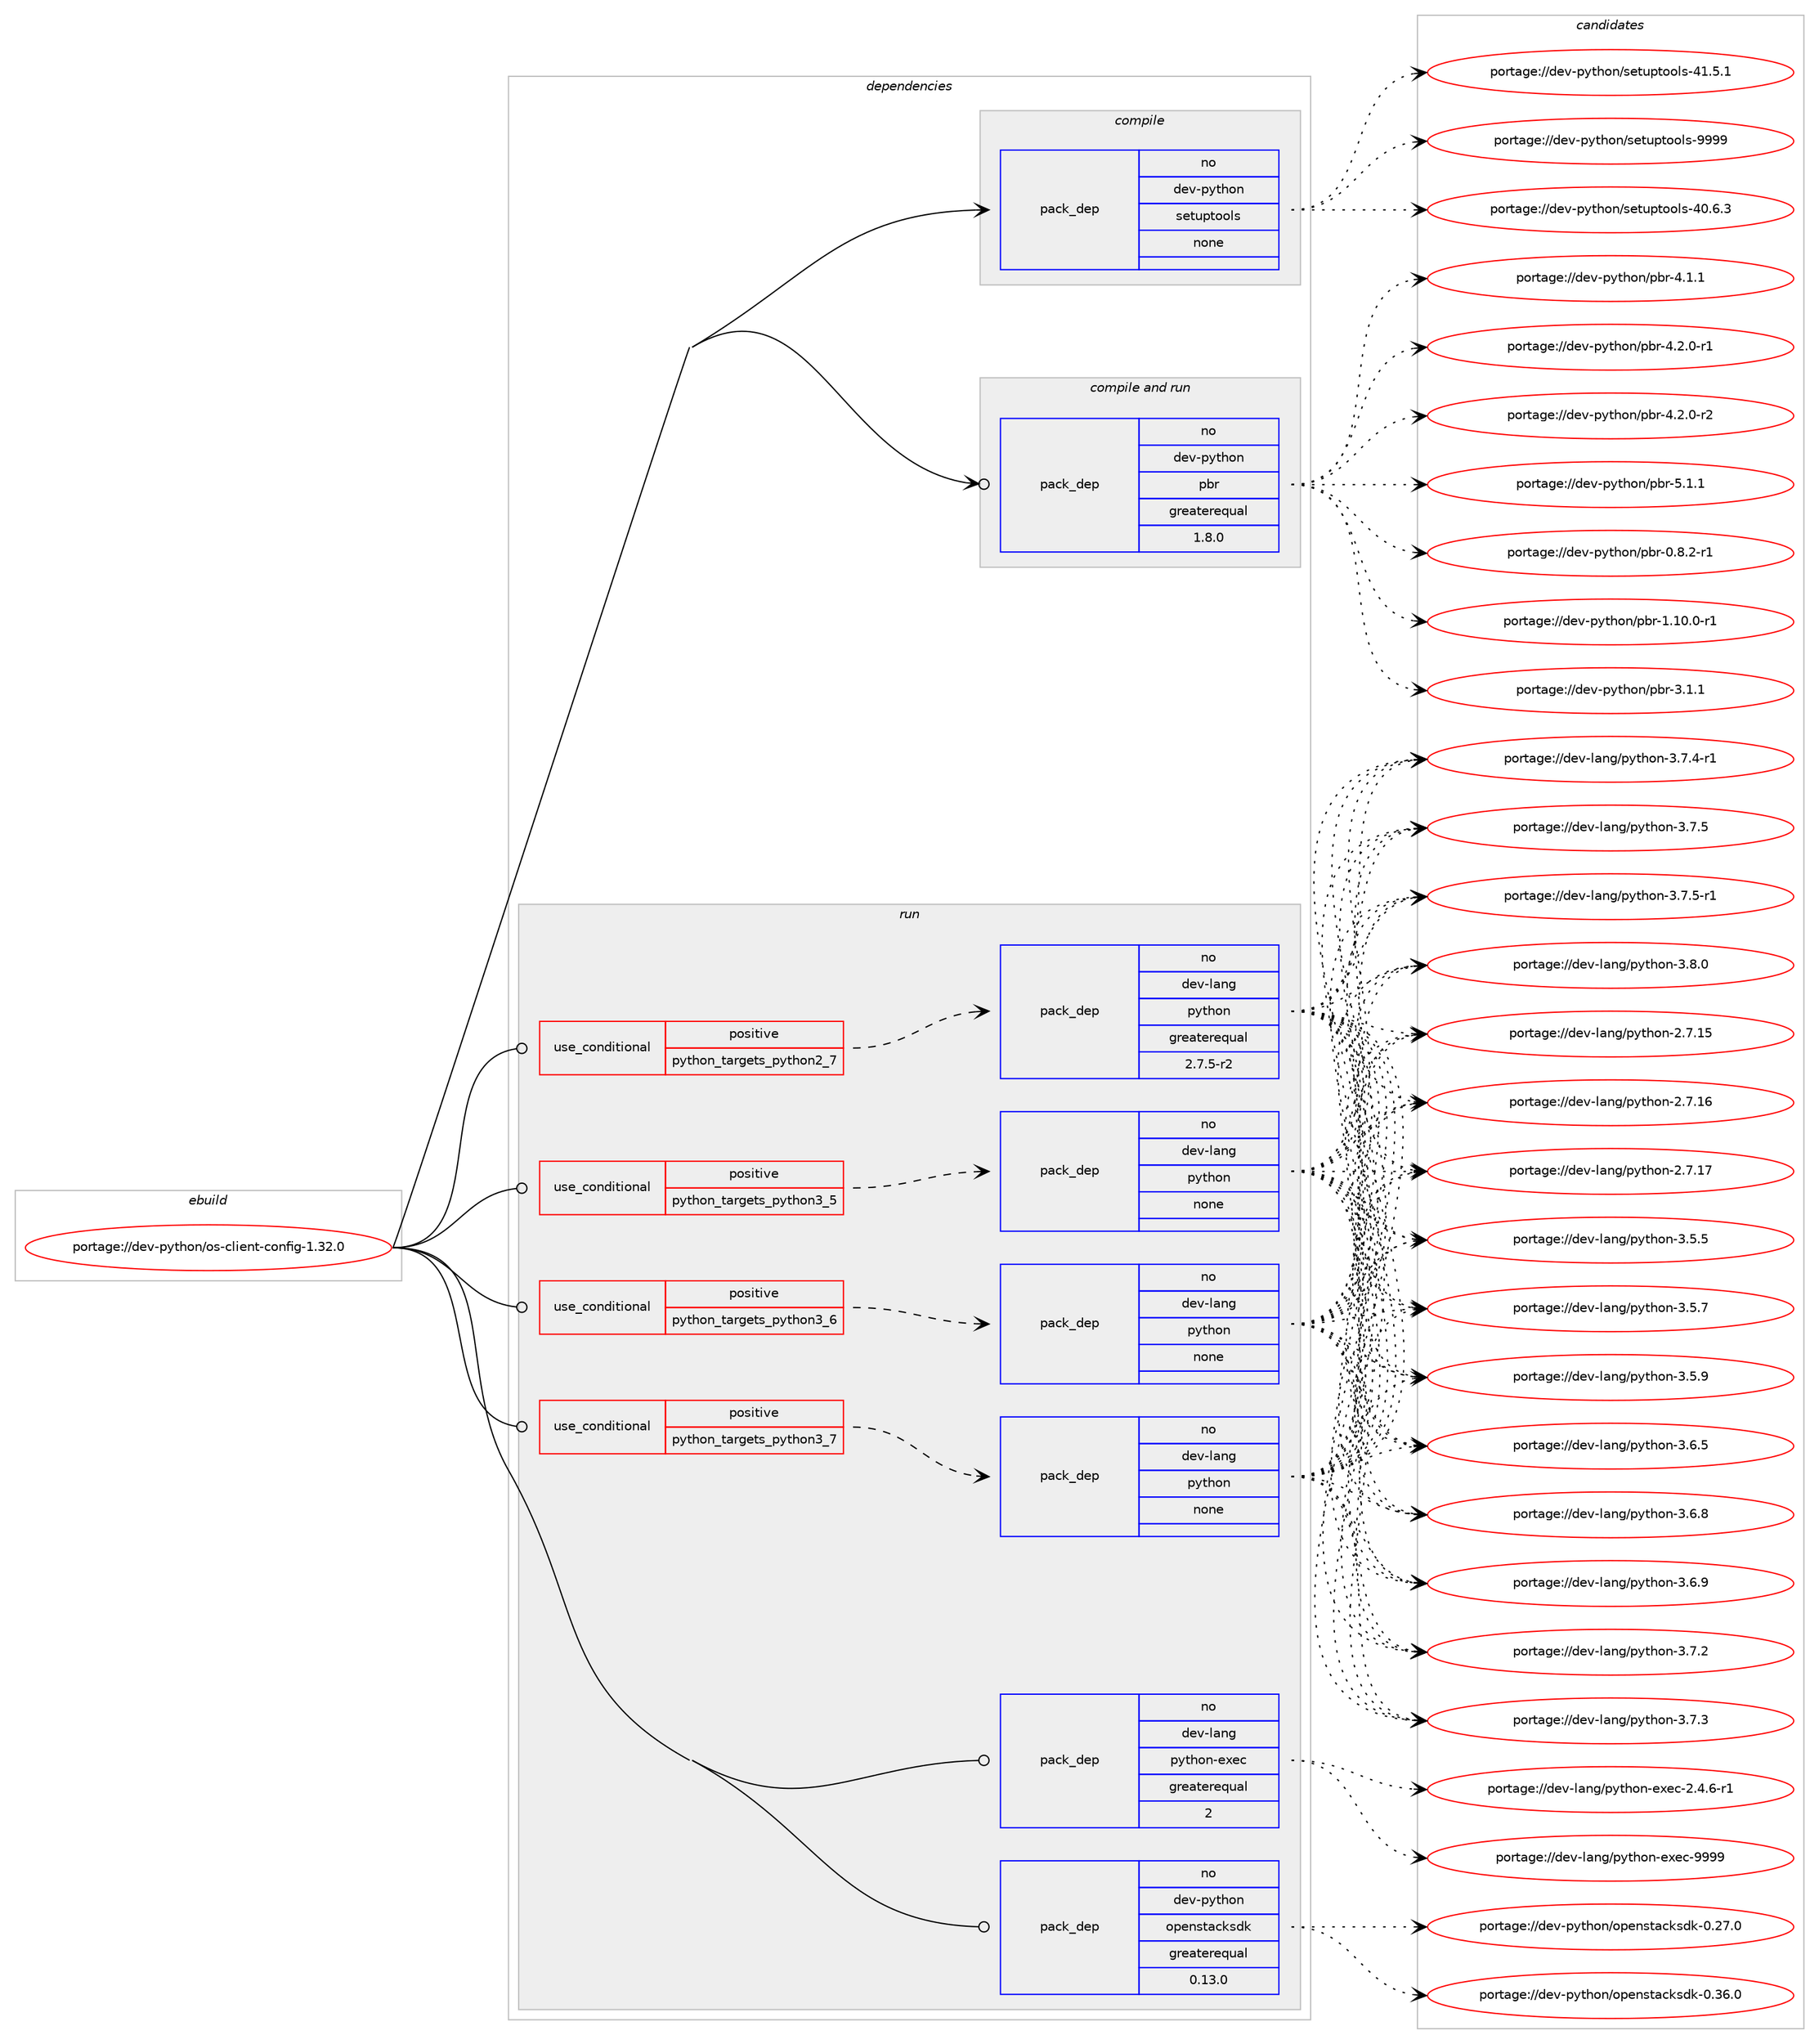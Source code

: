 digraph prolog {

# *************
# Graph options
# *************

newrank=true;
concentrate=true;
compound=true;
graph [rankdir=LR,fontname=Helvetica,fontsize=10,ranksep=1.5];#, ranksep=2.5, nodesep=0.2];
edge  [arrowhead=vee];
node  [fontname=Helvetica,fontsize=10];

# **********
# The ebuild
# **********

subgraph cluster_leftcol {
color=gray;
rank=same;
label=<<i>ebuild</i>>;
id [label="portage://dev-python/os-client-config-1.32.0", color=red, width=4, href="../dev-python/os-client-config-1.32.0.svg"];
}

# ****************
# The dependencies
# ****************

subgraph cluster_midcol {
color=gray;
label=<<i>dependencies</i>>;
subgraph cluster_compile {
fillcolor="#eeeeee";
style=filled;
label=<<i>compile</i>>;
subgraph pack116817 {
dependency153036 [label=<<TABLE BORDER="0" CELLBORDER="1" CELLSPACING="0" CELLPADDING="4" WIDTH="220"><TR><TD ROWSPAN="6" CELLPADDING="30">pack_dep</TD></TR><TR><TD WIDTH="110">no</TD></TR><TR><TD>dev-python</TD></TR><TR><TD>setuptools</TD></TR><TR><TD>none</TD></TR><TR><TD></TD></TR></TABLE>>, shape=none, color=blue];
}
id:e -> dependency153036:w [weight=20,style="solid",arrowhead="vee"];
}
subgraph cluster_compileandrun {
fillcolor="#eeeeee";
style=filled;
label=<<i>compile and run</i>>;
subgraph pack116818 {
dependency153037 [label=<<TABLE BORDER="0" CELLBORDER="1" CELLSPACING="0" CELLPADDING="4" WIDTH="220"><TR><TD ROWSPAN="6" CELLPADDING="30">pack_dep</TD></TR><TR><TD WIDTH="110">no</TD></TR><TR><TD>dev-python</TD></TR><TR><TD>pbr</TD></TR><TR><TD>greaterequal</TD></TR><TR><TD>1.8.0</TD></TR></TABLE>>, shape=none, color=blue];
}
id:e -> dependency153037:w [weight=20,style="solid",arrowhead="odotvee"];
}
subgraph cluster_run {
fillcolor="#eeeeee";
style=filled;
label=<<i>run</i>>;
subgraph cond32892 {
dependency153038 [label=<<TABLE BORDER="0" CELLBORDER="1" CELLSPACING="0" CELLPADDING="4"><TR><TD ROWSPAN="3" CELLPADDING="10">use_conditional</TD></TR><TR><TD>positive</TD></TR><TR><TD>python_targets_python2_7</TD></TR></TABLE>>, shape=none, color=red];
subgraph pack116819 {
dependency153039 [label=<<TABLE BORDER="0" CELLBORDER="1" CELLSPACING="0" CELLPADDING="4" WIDTH="220"><TR><TD ROWSPAN="6" CELLPADDING="30">pack_dep</TD></TR><TR><TD WIDTH="110">no</TD></TR><TR><TD>dev-lang</TD></TR><TR><TD>python</TD></TR><TR><TD>greaterequal</TD></TR><TR><TD>2.7.5-r2</TD></TR></TABLE>>, shape=none, color=blue];
}
dependency153038:e -> dependency153039:w [weight=20,style="dashed",arrowhead="vee"];
}
id:e -> dependency153038:w [weight=20,style="solid",arrowhead="odot"];
subgraph cond32893 {
dependency153040 [label=<<TABLE BORDER="0" CELLBORDER="1" CELLSPACING="0" CELLPADDING="4"><TR><TD ROWSPAN="3" CELLPADDING="10">use_conditional</TD></TR><TR><TD>positive</TD></TR><TR><TD>python_targets_python3_5</TD></TR></TABLE>>, shape=none, color=red];
subgraph pack116820 {
dependency153041 [label=<<TABLE BORDER="0" CELLBORDER="1" CELLSPACING="0" CELLPADDING="4" WIDTH="220"><TR><TD ROWSPAN="6" CELLPADDING="30">pack_dep</TD></TR><TR><TD WIDTH="110">no</TD></TR><TR><TD>dev-lang</TD></TR><TR><TD>python</TD></TR><TR><TD>none</TD></TR><TR><TD></TD></TR></TABLE>>, shape=none, color=blue];
}
dependency153040:e -> dependency153041:w [weight=20,style="dashed",arrowhead="vee"];
}
id:e -> dependency153040:w [weight=20,style="solid",arrowhead="odot"];
subgraph cond32894 {
dependency153042 [label=<<TABLE BORDER="0" CELLBORDER="1" CELLSPACING="0" CELLPADDING="4"><TR><TD ROWSPAN="3" CELLPADDING="10">use_conditional</TD></TR><TR><TD>positive</TD></TR><TR><TD>python_targets_python3_6</TD></TR></TABLE>>, shape=none, color=red];
subgraph pack116821 {
dependency153043 [label=<<TABLE BORDER="0" CELLBORDER="1" CELLSPACING="0" CELLPADDING="4" WIDTH="220"><TR><TD ROWSPAN="6" CELLPADDING="30">pack_dep</TD></TR><TR><TD WIDTH="110">no</TD></TR><TR><TD>dev-lang</TD></TR><TR><TD>python</TD></TR><TR><TD>none</TD></TR><TR><TD></TD></TR></TABLE>>, shape=none, color=blue];
}
dependency153042:e -> dependency153043:w [weight=20,style="dashed",arrowhead="vee"];
}
id:e -> dependency153042:w [weight=20,style="solid",arrowhead="odot"];
subgraph cond32895 {
dependency153044 [label=<<TABLE BORDER="0" CELLBORDER="1" CELLSPACING="0" CELLPADDING="4"><TR><TD ROWSPAN="3" CELLPADDING="10">use_conditional</TD></TR><TR><TD>positive</TD></TR><TR><TD>python_targets_python3_7</TD></TR></TABLE>>, shape=none, color=red];
subgraph pack116822 {
dependency153045 [label=<<TABLE BORDER="0" CELLBORDER="1" CELLSPACING="0" CELLPADDING="4" WIDTH="220"><TR><TD ROWSPAN="6" CELLPADDING="30">pack_dep</TD></TR><TR><TD WIDTH="110">no</TD></TR><TR><TD>dev-lang</TD></TR><TR><TD>python</TD></TR><TR><TD>none</TD></TR><TR><TD></TD></TR></TABLE>>, shape=none, color=blue];
}
dependency153044:e -> dependency153045:w [weight=20,style="dashed",arrowhead="vee"];
}
id:e -> dependency153044:w [weight=20,style="solid",arrowhead="odot"];
subgraph pack116823 {
dependency153046 [label=<<TABLE BORDER="0" CELLBORDER="1" CELLSPACING="0" CELLPADDING="4" WIDTH="220"><TR><TD ROWSPAN="6" CELLPADDING="30">pack_dep</TD></TR><TR><TD WIDTH="110">no</TD></TR><TR><TD>dev-lang</TD></TR><TR><TD>python-exec</TD></TR><TR><TD>greaterequal</TD></TR><TR><TD>2</TD></TR></TABLE>>, shape=none, color=blue];
}
id:e -> dependency153046:w [weight=20,style="solid",arrowhead="odot"];
subgraph pack116824 {
dependency153047 [label=<<TABLE BORDER="0" CELLBORDER="1" CELLSPACING="0" CELLPADDING="4" WIDTH="220"><TR><TD ROWSPAN="6" CELLPADDING="30">pack_dep</TD></TR><TR><TD WIDTH="110">no</TD></TR><TR><TD>dev-python</TD></TR><TR><TD>openstacksdk</TD></TR><TR><TD>greaterequal</TD></TR><TR><TD>0.13.0</TD></TR></TABLE>>, shape=none, color=blue];
}
id:e -> dependency153047:w [weight=20,style="solid",arrowhead="odot"];
}
}

# **************
# The candidates
# **************

subgraph cluster_choices {
rank=same;
color=gray;
label=<<i>candidates</i>>;

subgraph choice116817 {
color=black;
nodesep=1;
choiceportage100101118451121211161041111104711510111611711211611111110811545524846544651 [label="portage://dev-python/setuptools-40.6.3", color=red, width=4,href="../dev-python/setuptools-40.6.3.svg"];
choiceportage100101118451121211161041111104711510111611711211611111110811545524946534649 [label="portage://dev-python/setuptools-41.5.1", color=red, width=4,href="../dev-python/setuptools-41.5.1.svg"];
choiceportage10010111845112121116104111110471151011161171121161111111081154557575757 [label="portage://dev-python/setuptools-9999", color=red, width=4,href="../dev-python/setuptools-9999.svg"];
dependency153036:e -> choiceportage100101118451121211161041111104711510111611711211611111110811545524846544651:w [style=dotted,weight="100"];
dependency153036:e -> choiceportage100101118451121211161041111104711510111611711211611111110811545524946534649:w [style=dotted,weight="100"];
dependency153036:e -> choiceportage10010111845112121116104111110471151011161171121161111111081154557575757:w [style=dotted,weight="100"];
}
subgraph choice116818 {
color=black;
nodesep=1;
choiceportage1001011184511212111610411111047112981144548465646504511449 [label="portage://dev-python/pbr-0.8.2-r1", color=red, width=4,href="../dev-python/pbr-0.8.2-r1.svg"];
choiceportage100101118451121211161041111104711298114454946494846484511449 [label="portage://dev-python/pbr-1.10.0-r1", color=red, width=4,href="../dev-python/pbr-1.10.0-r1.svg"];
choiceportage100101118451121211161041111104711298114455146494649 [label="portage://dev-python/pbr-3.1.1", color=red, width=4,href="../dev-python/pbr-3.1.1.svg"];
choiceportage100101118451121211161041111104711298114455246494649 [label="portage://dev-python/pbr-4.1.1", color=red, width=4,href="../dev-python/pbr-4.1.1.svg"];
choiceportage1001011184511212111610411111047112981144552465046484511449 [label="portage://dev-python/pbr-4.2.0-r1", color=red, width=4,href="../dev-python/pbr-4.2.0-r1.svg"];
choiceportage1001011184511212111610411111047112981144552465046484511450 [label="portage://dev-python/pbr-4.2.0-r2", color=red, width=4,href="../dev-python/pbr-4.2.0-r2.svg"];
choiceportage100101118451121211161041111104711298114455346494649 [label="portage://dev-python/pbr-5.1.1", color=red, width=4,href="../dev-python/pbr-5.1.1.svg"];
dependency153037:e -> choiceportage1001011184511212111610411111047112981144548465646504511449:w [style=dotted,weight="100"];
dependency153037:e -> choiceportage100101118451121211161041111104711298114454946494846484511449:w [style=dotted,weight="100"];
dependency153037:e -> choiceportage100101118451121211161041111104711298114455146494649:w [style=dotted,weight="100"];
dependency153037:e -> choiceportage100101118451121211161041111104711298114455246494649:w [style=dotted,weight="100"];
dependency153037:e -> choiceportage1001011184511212111610411111047112981144552465046484511449:w [style=dotted,weight="100"];
dependency153037:e -> choiceportage1001011184511212111610411111047112981144552465046484511450:w [style=dotted,weight="100"];
dependency153037:e -> choiceportage100101118451121211161041111104711298114455346494649:w [style=dotted,weight="100"];
}
subgraph choice116819 {
color=black;
nodesep=1;
choiceportage10010111845108971101034711212111610411111045504655464953 [label="portage://dev-lang/python-2.7.15", color=red, width=4,href="../dev-lang/python-2.7.15.svg"];
choiceportage10010111845108971101034711212111610411111045504655464954 [label="portage://dev-lang/python-2.7.16", color=red, width=4,href="../dev-lang/python-2.7.16.svg"];
choiceportage10010111845108971101034711212111610411111045504655464955 [label="portage://dev-lang/python-2.7.17", color=red, width=4,href="../dev-lang/python-2.7.17.svg"];
choiceportage100101118451089711010347112121116104111110455146534653 [label="portage://dev-lang/python-3.5.5", color=red, width=4,href="../dev-lang/python-3.5.5.svg"];
choiceportage100101118451089711010347112121116104111110455146534655 [label="portage://dev-lang/python-3.5.7", color=red, width=4,href="../dev-lang/python-3.5.7.svg"];
choiceportage100101118451089711010347112121116104111110455146534657 [label="portage://dev-lang/python-3.5.9", color=red, width=4,href="../dev-lang/python-3.5.9.svg"];
choiceportage100101118451089711010347112121116104111110455146544653 [label="portage://dev-lang/python-3.6.5", color=red, width=4,href="../dev-lang/python-3.6.5.svg"];
choiceportage100101118451089711010347112121116104111110455146544656 [label="portage://dev-lang/python-3.6.8", color=red, width=4,href="../dev-lang/python-3.6.8.svg"];
choiceportage100101118451089711010347112121116104111110455146544657 [label="portage://dev-lang/python-3.6.9", color=red, width=4,href="../dev-lang/python-3.6.9.svg"];
choiceportage100101118451089711010347112121116104111110455146554650 [label="portage://dev-lang/python-3.7.2", color=red, width=4,href="../dev-lang/python-3.7.2.svg"];
choiceportage100101118451089711010347112121116104111110455146554651 [label="portage://dev-lang/python-3.7.3", color=red, width=4,href="../dev-lang/python-3.7.3.svg"];
choiceportage1001011184510897110103471121211161041111104551465546524511449 [label="portage://dev-lang/python-3.7.4-r1", color=red, width=4,href="../dev-lang/python-3.7.4-r1.svg"];
choiceportage100101118451089711010347112121116104111110455146554653 [label="portage://dev-lang/python-3.7.5", color=red, width=4,href="../dev-lang/python-3.7.5.svg"];
choiceportage1001011184510897110103471121211161041111104551465546534511449 [label="portage://dev-lang/python-3.7.5-r1", color=red, width=4,href="../dev-lang/python-3.7.5-r1.svg"];
choiceportage100101118451089711010347112121116104111110455146564648 [label="portage://dev-lang/python-3.8.0", color=red, width=4,href="../dev-lang/python-3.8.0.svg"];
dependency153039:e -> choiceportage10010111845108971101034711212111610411111045504655464953:w [style=dotted,weight="100"];
dependency153039:e -> choiceportage10010111845108971101034711212111610411111045504655464954:w [style=dotted,weight="100"];
dependency153039:e -> choiceportage10010111845108971101034711212111610411111045504655464955:w [style=dotted,weight="100"];
dependency153039:e -> choiceportage100101118451089711010347112121116104111110455146534653:w [style=dotted,weight="100"];
dependency153039:e -> choiceportage100101118451089711010347112121116104111110455146534655:w [style=dotted,weight="100"];
dependency153039:e -> choiceportage100101118451089711010347112121116104111110455146534657:w [style=dotted,weight="100"];
dependency153039:e -> choiceportage100101118451089711010347112121116104111110455146544653:w [style=dotted,weight="100"];
dependency153039:e -> choiceportage100101118451089711010347112121116104111110455146544656:w [style=dotted,weight="100"];
dependency153039:e -> choiceportage100101118451089711010347112121116104111110455146544657:w [style=dotted,weight="100"];
dependency153039:e -> choiceportage100101118451089711010347112121116104111110455146554650:w [style=dotted,weight="100"];
dependency153039:e -> choiceportage100101118451089711010347112121116104111110455146554651:w [style=dotted,weight="100"];
dependency153039:e -> choiceportage1001011184510897110103471121211161041111104551465546524511449:w [style=dotted,weight="100"];
dependency153039:e -> choiceportage100101118451089711010347112121116104111110455146554653:w [style=dotted,weight="100"];
dependency153039:e -> choiceportage1001011184510897110103471121211161041111104551465546534511449:w [style=dotted,weight="100"];
dependency153039:e -> choiceportage100101118451089711010347112121116104111110455146564648:w [style=dotted,weight="100"];
}
subgraph choice116820 {
color=black;
nodesep=1;
choiceportage10010111845108971101034711212111610411111045504655464953 [label="portage://dev-lang/python-2.7.15", color=red, width=4,href="../dev-lang/python-2.7.15.svg"];
choiceportage10010111845108971101034711212111610411111045504655464954 [label="portage://dev-lang/python-2.7.16", color=red, width=4,href="../dev-lang/python-2.7.16.svg"];
choiceportage10010111845108971101034711212111610411111045504655464955 [label="portage://dev-lang/python-2.7.17", color=red, width=4,href="../dev-lang/python-2.7.17.svg"];
choiceportage100101118451089711010347112121116104111110455146534653 [label="portage://dev-lang/python-3.5.5", color=red, width=4,href="../dev-lang/python-3.5.5.svg"];
choiceportage100101118451089711010347112121116104111110455146534655 [label="portage://dev-lang/python-3.5.7", color=red, width=4,href="../dev-lang/python-3.5.7.svg"];
choiceportage100101118451089711010347112121116104111110455146534657 [label="portage://dev-lang/python-3.5.9", color=red, width=4,href="../dev-lang/python-3.5.9.svg"];
choiceportage100101118451089711010347112121116104111110455146544653 [label="portage://dev-lang/python-3.6.5", color=red, width=4,href="../dev-lang/python-3.6.5.svg"];
choiceportage100101118451089711010347112121116104111110455146544656 [label="portage://dev-lang/python-3.6.8", color=red, width=4,href="../dev-lang/python-3.6.8.svg"];
choiceportage100101118451089711010347112121116104111110455146544657 [label="portage://dev-lang/python-3.6.9", color=red, width=4,href="../dev-lang/python-3.6.9.svg"];
choiceportage100101118451089711010347112121116104111110455146554650 [label="portage://dev-lang/python-3.7.2", color=red, width=4,href="../dev-lang/python-3.7.2.svg"];
choiceportage100101118451089711010347112121116104111110455146554651 [label="portage://dev-lang/python-3.7.3", color=red, width=4,href="../dev-lang/python-3.7.3.svg"];
choiceportage1001011184510897110103471121211161041111104551465546524511449 [label="portage://dev-lang/python-3.7.4-r1", color=red, width=4,href="../dev-lang/python-3.7.4-r1.svg"];
choiceportage100101118451089711010347112121116104111110455146554653 [label="portage://dev-lang/python-3.7.5", color=red, width=4,href="../dev-lang/python-3.7.5.svg"];
choiceportage1001011184510897110103471121211161041111104551465546534511449 [label="portage://dev-lang/python-3.7.5-r1", color=red, width=4,href="../dev-lang/python-3.7.5-r1.svg"];
choiceportage100101118451089711010347112121116104111110455146564648 [label="portage://dev-lang/python-3.8.0", color=red, width=4,href="../dev-lang/python-3.8.0.svg"];
dependency153041:e -> choiceportage10010111845108971101034711212111610411111045504655464953:w [style=dotted,weight="100"];
dependency153041:e -> choiceportage10010111845108971101034711212111610411111045504655464954:w [style=dotted,weight="100"];
dependency153041:e -> choiceportage10010111845108971101034711212111610411111045504655464955:w [style=dotted,weight="100"];
dependency153041:e -> choiceportage100101118451089711010347112121116104111110455146534653:w [style=dotted,weight="100"];
dependency153041:e -> choiceportage100101118451089711010347112121116104111110455146534655:w [style=dotted,weight="100"];
dependency153041:e -> choiceportage100101118451089711010347112121116104111110455146534657:w [style=dotted,weight="100"];
dependency153041:e -> choiceportage100101118451089711010347112121116104111110455146544653:w [style=dotted,weight="100"];
dependency153041:e -> choiceportage100101118451089711010347112121116104111110455146544656:w [style=dotted,weight="100"];
dependency153041:e -> choiceportage100101118451089711010347112121116104111110455146544657:w [style=dotted,weight="100"];
dependency153041:e -> choiceportage100101118451089711010347112121116104111110455146554650:w [style=dotted,weight="100"];
dependency153041:e -> choiceportage100101118451089711010347112121116104111110455146554651:w [style=dotted,weight="100"];
dependency153041:e -> choiceportage1001011184510897110103471121211161041111104551465546524511449:w [style=dotted,weight="100"];
dependency153041:e -> choiceportage100101118451089711010347112121116104111110455146554653:w [style=dotted,weight="100"];
dependency153041:e -> choiceportage1001011184510897110103471121211161041111104551465546534511449:w [style=dotted,weight="100"];
dependency153041:e -> choiceportage100101118451089711010347112121116104111110455146564648:w [style=dotted,weight="100"];
}
subgraph choice116821 {
color=black;
nodesep=1;
choiceportage10010111845108971101034711212111610411111045504655464953 [label="portage://dev-lang/python-2.7.15", color=red, width=4,href="../dev-lang/python-2.7.15.svg"];
choiceportage10010111845108971101034711212111610411111045504655464954 [label="portage://dev-lang/python-2.7.16", color=red, width=4,href="../dev-lang/python-2.7.16.svg"];
choiceportage10010111845108971101034711212111610411111045504655464955 [label="portage://dev-lang/python-2.7.17", color=red, width=4,href="../dev-lang/python-2.7.17.svg"];
choiceportage100101118451089711010347112121116104111110455146534653 [label="portage://dev-lang/python-3.5.5", color=red, width=4,href="../dev-lang/python-3.5.5.svg"];
choiceportage100101118451089711010347112121116104111110455146534655 [label="portage://dev-lang/python-3.5.7", color=red, width=4,href="../dev-lang/python-3.5.7.svg"];
choiceportage100101118451089711010347112121116104111110455146534657 [label="portage://dev-lang/python-3.5.9", color=red, width=4,href="../dev-lang/python-3.5.9.svg"];
choiceportage100101118451089711010347112121116104111110455146544653 [label="portage://dev-lang/python-3.6.5", color=red, width=4,href="../dev-lang/python-3.6.5.svg"];
choiceportage100101118451089711010347112121116104111110455146544656 [label="portage://dev-lang/python-3.6.8", color=red, width=4,href="../dev-lang/python-3.6.8.svg"];
choiceportage100101118451089711010347112121116104111110455146544657 [label="portage://dev-lang/python-3.6.9", color=red, width=4,href="../dev-lang/python-3.6.9.svg"];
choiceportage100101118451089711010347112121116104111110455146554650 [label="portage://dev-lang/python-3.7.2", color=red, width=4,href="../dev-lang/python-3.7.2.svg"];
choiceportage100101118451089711010347112121116104111110455146554651 [label="portage://dev-lang/python-3.7.3", color=red, width=4,href="../dev-lang/python-3.7.3.svg"];
choiceportage1001011184510897110103471121211161041111104551465546524511449 [label="portage://dev-lang/python-3.7.4-r1", color=red, width=4,href="../dev-lang/python-3.7.4-r1.svg"];
choiceportage100101118451089711010347112121116104111110455146554653 [label="portage://dev-lang/python-3.7.5", color=red, width=4,href="../dev-lang/python-3.7.5.svg"];
choiceportage1001011184510897110103471121211161041111104551465546534511449 [label="portage://dev-lang/python-3.7.5-r1", color=red, width=4,href="../dev-lang/python-3.7.5-r1.svg"];
choiceportage100101118451089711010347112121116104111110455146564648 [label="portage://dev-lang/python-3.8.0", color=red, width=4,href="../dev-lang/python-3.8.0.svg"];
dependency153043:e -> choiceportage10010111845108971101034711212111610411111045504655464953:w [style=dotted,weight="100"];
dependency153043:e -> choiceportage10010111845108971101034711212111610411111045504655464954:w [style=dotted,weight="100"];
dependency153043:e -> choiceportage10010111845108971101034711212111610411111045504655464955:w [style=dotted,weight="100"];
dependency153043:e -> choiceportage100101118451089711010347112121116104111110455146534653:w [style=dotted,weight="100"];
dependency153043:e -> choiceportage100101118451089711010347112121116104111110455146534655:w [style=dotted,weight="100"];
dependency153043:e -> choiceportage100101118451089711010347112121116104111110455146534657:w [style=dotted,weight="100"];
dependency153043:e -> choiceportage100101118451089711010347112121116104111110455146544653:w [style=dotted,weight="100"];
dependency153043:e -> choiceportage100101118451089711010347112121116104111110455146544656:w [style=dotted,weight="100"];
dependency153043:e -> choiceportage100101118451089711010347112121116104111110455146544657:w [style=dotted,weight="100"];
dependency153043:e -> choiceportage100101118451089711010347112121116104111110455146554650:w [style=dotted,weight="100"];
dependency153043:e -> choiceportage100101118451089711010347112121116104111110455146554651:w [style=dotted,weight="100"];
dependency153043:e -> choiceportage1001011184510897110103471121211161041111104551465546524511449:w [style=dotted,weight="100"];
dependency153043:e -> choiceportage100101118451089711010347112121116104111110455146554653:w [style=dotted,weight="100"];
dependency153043:e -> choiceportage1001011184510897110103471121211161041111104551465546534511449:w [style=dotted,weight="100"];
dependency153043:e -> choiceportage100101118451089711010347112121116104111110455146564648:w [style=dotted,weight="100"];
}
subgraph choice116822 {
color=black;
nodesep=1;
choiceportage10010111845108971101034711212111610411111045504655464953 [label="portage://dev-lang/python-2.7.15", color=red, width=4,href="../dev-lang/python-2.7.15.svg"];
choiceportage10010111845108971101034711212111610411111045504655464954 [label="portage://dev-lang/python-2.7.16", color=red, width=4,href="../dev-lang/python-2.7.16.svg"];
choiceportage10010111845108971101034711212111610411111045504655464955 [label="portage://dev-lang/python-2.7.17", color=red, width=4,href="../dev-lang/python-2.7.17.svg"];
choiceportage100101118451089711010347112121116104111110455146534653 [label="portage://dev-lang/python-3.5.5", color=red, width=4,href="../dev-lang/python-3.5.5.svg"];
choiceportage100101118451089711010347112121116104111110455146534655 [label="portage://dev-lang/python-3.5.7", color=red, width=4,href="../dev-lang/python-3.5.7.svg"];
choiceportage100101118451089711010347112121116104111110455146534657 [label="portage://dev-lang/python-3.5.9", color=red, width=4,href="../dev-lang/python-3.5.9.svg"];
choiceportage100101118451089711010347112121116104111110455146544653 [label="portage://dev-lang/python-3.6.5", color=red, width=4,href="../dev-lang/python-3.6.5.svg"];
choiceportage100101118451089711010347112121116104111110455146544656 [label="portage://dev-lang/python-3.6.8", color=red, width=4,href="../dev-lang/python-3.6.8.svg"];
choiceportage100101118451089711010347112121116104111110455146544657 [label="portage://dev-lang/python-3.6.9", color=red, width=4,href="../dev-lang/python-3.6.9.svg"];
choiceportage100101118451089711010347112121116104111110455146554650 [label="portage://dev-lang/python-3.7.2", color=red, width=4,href="../dev-lang/python-3.7.2.svg"];
choiceportage100101118451089711010347112121116104111110455146554651 [label="portage://dev-lang/python-3.7.3", color=red, width=4,href="../dev-lang/python-3.7.3.svg"];
choiceportage1001011184510897110103471121211161041111104551465546524511449 [label="portage://dev-lang/python-3.7.4-r1", color=red, width=4,href="../dev-lang/python-3.7.4-r1.svg"];
choiceportage100101118451089711010347112121116104111110455146554653 [label="portage://dev-lang/python-3.7.5", color=red, width=4,href="../dev-lang/python-3.7.5.svg"];
choiceportage1001011184510897110103471121211161041111104551465546534511449 [label="portage://dev-lang/python-3.7.5-r1", color=red, width=4,href="../dev-lang/python-3.7.5-r1.svg"];
choiceportage100101118451089711010347112121116104111110455146564648 [label="portage://dev-lang/python-3.8.0", color=red, width=4,href="../dev-lang/python-3.8.0.svg"];
dependency153045:e -> choiceportage10010111845108971101034711212111610411111045504655464953:w [style=dotted,weight="100"];
dependency153045:e -> choiceportage10010111845108971101034711212111610411111045504655464954:w [style=dotted,weight="100"];
dependency153045:e -> choiceportage10010111845108971101034711212111610411111045504655464955:w [style=dotted,weight="100"];
dependency153045:e -> choiceportage100101118451089711010347112121116104111110455146534653:w [style=dotted,weight="100"];
dependency153045:e -> choiceportage100101118451089711010347112121116104111110455146534655:w [style=dotted,weight="100"];
dependency153045:e -> choiceportage100101118451089711010347112121116104111110455146534657:w [style=dotted,weight="100"];
dependency153045:e -> choiceportage100101118451089711010347112121116104111110455146544653:w [style=dotted,weight="100"];
dependency153045:e -> choiceportage100101118451089711010347112121116104111110455146544656:w [style=dotted,weight="100"];
dependency153045:e -> choiceportage100101118451089711010347112121116104111110455146544657:w [style=dotted,weight="100"];
dependency153045:e -> choiceportage100101118451089711010347112121116104111110455146554650:w [style=dotted,weight="100"];
dependency153045:e -> choiceportage100101118451089711010347112121116104111110455146554651:w [style=dotted,weight="100"];
dependency153045:e -> choiceportage1001011184510897110103471121211161041111104551465546524511449:w [style=dotted,weight="100"];
dependency153045:e -> choiceportage100101118451089711010347112121116104111110455146554653:w [style=dotted,weight="100"];
dependency153045:e -> choiceportage1001011184510897110103471121211161041111104551465546534511449:w [style=dotted,weight="100"];
dependency153045:e -> choiceportage100101118451089711010347112121116104111110455146564648:w [style=dotted,weight="100"];
}
subgraph choice116823 {
color=black;
nodesep=1;
choiceportage10010111845108971101034711212111610411111045101120101994550465246544511449 [label="portage://dev-lang/python-exec-2.4.6-r1", color=red, width=4,href="../dev-lang/python-exec-2.4.6-r1.svg"];
choiceportage10010111845108971101034711212111610411111045101120101994557575757 [label="portage://dev-lang/python-exec-9999", color=red, width=4,href="../dev-lang/python-exec-9999.svg"];
dependency153046:e -> choiceportage10010111845108971101034711212111610411111045101120101994550465246544511449:w [style=dotted,weight="100"];
dependency153046:e -> choiceportage10010111845108971101034711212111610411111045101120101994557575757:w [style=dotted,weight="100"];
}
subgraph choice116824 {
color=black;
nodesep=1;
choiceportage1001011184511212111610411111047111112101110115116979910711510010745484650554648 [label="portage://dev-python/openstacksdk-0.27.0", color=red, width=4,href="../dev-python/openstacksdk-0.27.0.svg"];
choiceportage1001011184511212111610411111047111112101110115116979910711510010745484651544648 [label="portage://dev-python/openstacksdk-0.36.0", color=red, width=4,href="../dev-python/openstacksdk-0.36.0.svg"];
dependency153047:e -> choiceportage1001011184511212111610411111047111112101110115116979910711510010745484650554648:w [style=dotted,weight="100"];
dependency153047:e -> choiceportage1001011184511212111610411111047111112101110115116979910711510010745484651544648:w [style=dotted,weight="100"];
}
}

}
